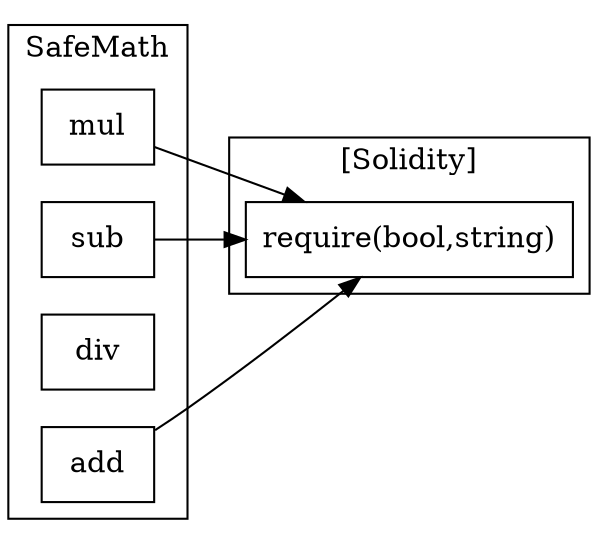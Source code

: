 strict digraph {
rankdir="LR"
node [shape=box]
subgraph cluster_96_SafeMath {
label = "SafeMath"
"96_mul" [label="mul"]
"96_sub" [label="sub"]
"96_div" [label="div"]
"96_add" [label="add"]
}subgraph cluster_solidity {
label = "[Solidity]"
"require(bool,string)" 
"96_sub" -> "require(bool,string)"
"96_add" -> "require(bool,string)"
"96_mul" -> "require(bool,string)"
}
}